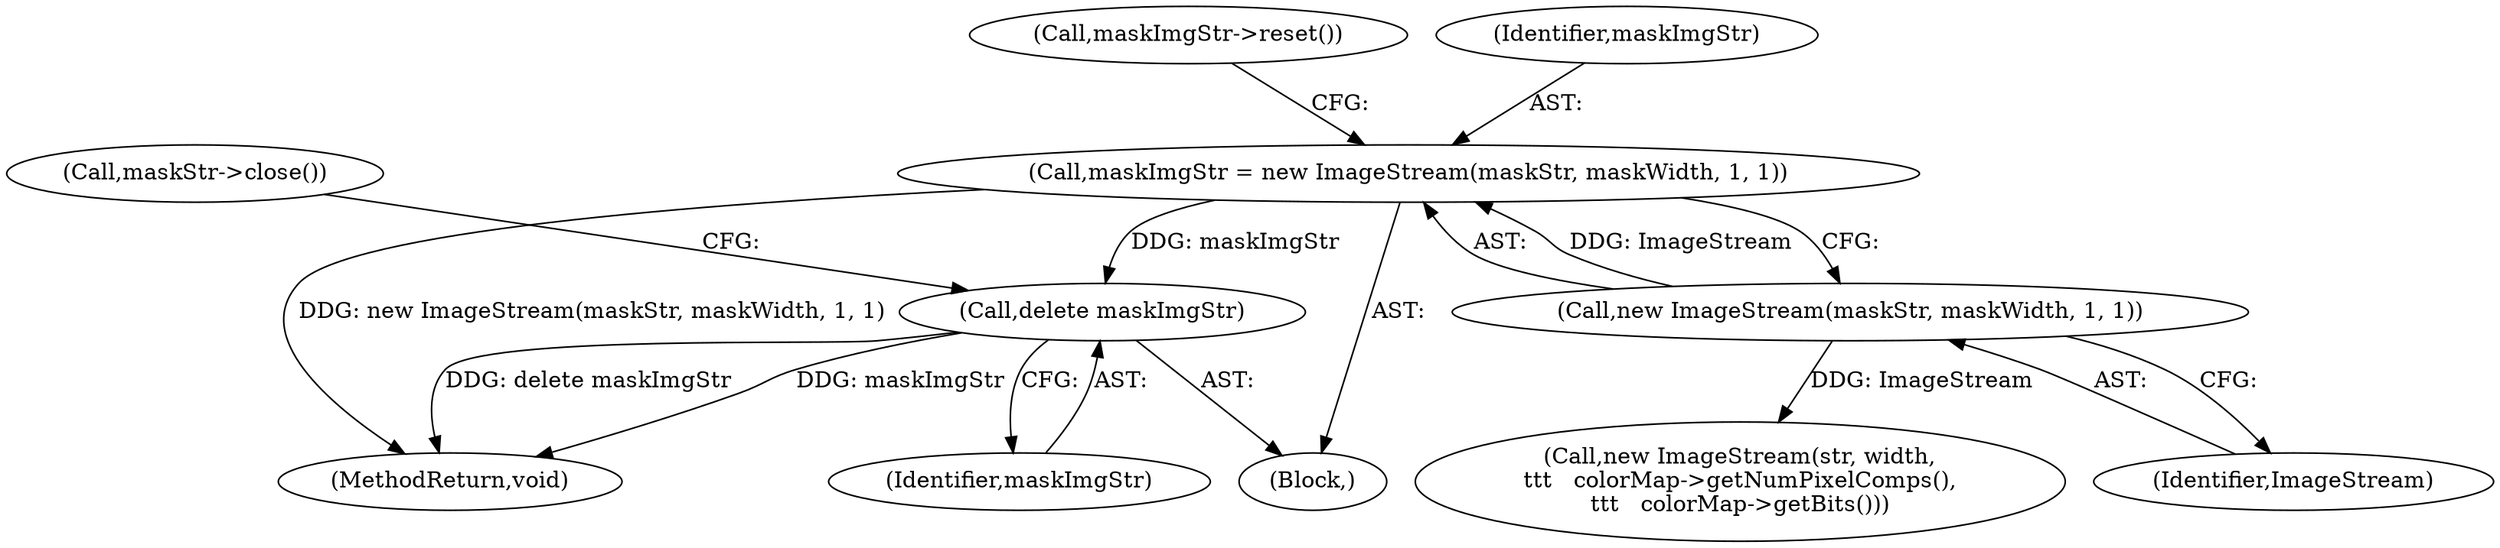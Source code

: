 digraph "0_poppler_7b2d314a61fd0e12f47c62996cb49ec0d1ba747a_2@API" {
"1000207" [label="(Call,delete maskImgStr)"];
"1000118" [label="(Call,maskImgStr = new ImageStream(maskStr, maskWidth, 1, 1))"];
"1000120" [label="(Call,new ImageStream(maskStr, maskWidth, 1, 1))"];
"1000122" [label="(Call,maskImgStr->reset())"];
"1000119" [label="(Identifier,maskImgStr)"];
"1000363" [label="(MethodReturn,void)"];
"1000207" [label="(Call,delete maskImgStr)"];
"1000208" [label="(Identifier,maskImgStr)"];
"1000121" [label="(Identifier,ImageStream)"];
"1000116" [label="(Block,)"];
"1000209" [label="(Call,maskStr->close())"];
"1000227" [label="(Call,new ImageStream(str, width,\n\t\t\t   colorMap->getNumPixelComps(),\n\t\t\t   colorMap->getBits()))"];
"1000118" [label="(Call,maskImgStr = new ImageStream(maskStr, maskWidth, 1, 1))"];
"1000120" [label="(Call,new ImageStream(maskStr, maskWidth, 1, 1))"];
"1000207" -> "1000116"  [label="AST: "];
"1000207" -> "1000208"  [label="CFG: "];
"1000208" -> "1000207"  [label="AST: "];
"1000209" -> "1000207"  [label="CFG: "];
"1000207" -> "1000363"  [label="DDG: maskImgStr"];
"1000207" -> "1000363"  [label="DDG: delete maskImgStr"];
"1000118" -> "1000207"  [label="DDG: maskImgStr"];
"1000118" -> "1000116"  [label="AST: "];
"1000118" -> "1000120"  [label="CFG: "];
"1000119" -> "1000118"  [label="AST: "];
"1000120" -> "1000118"  [label="AST: "];
"1000122" -> "1000118"  [label="CFG: "];
"1000118" -> "1000363"  [label="DDG: new ImageStream(maskStr, maskWidth, 1, 1)"];
"1000120" -> "1000118"  [label="DDG: ImageStream"];
"1000120" -> "1000121"  [label="CFG: "];
"1000121" -> "1000120"  [label="AST: "];
"1000120" -> "1000227"  [label="DDG: ImageStream"];
}

